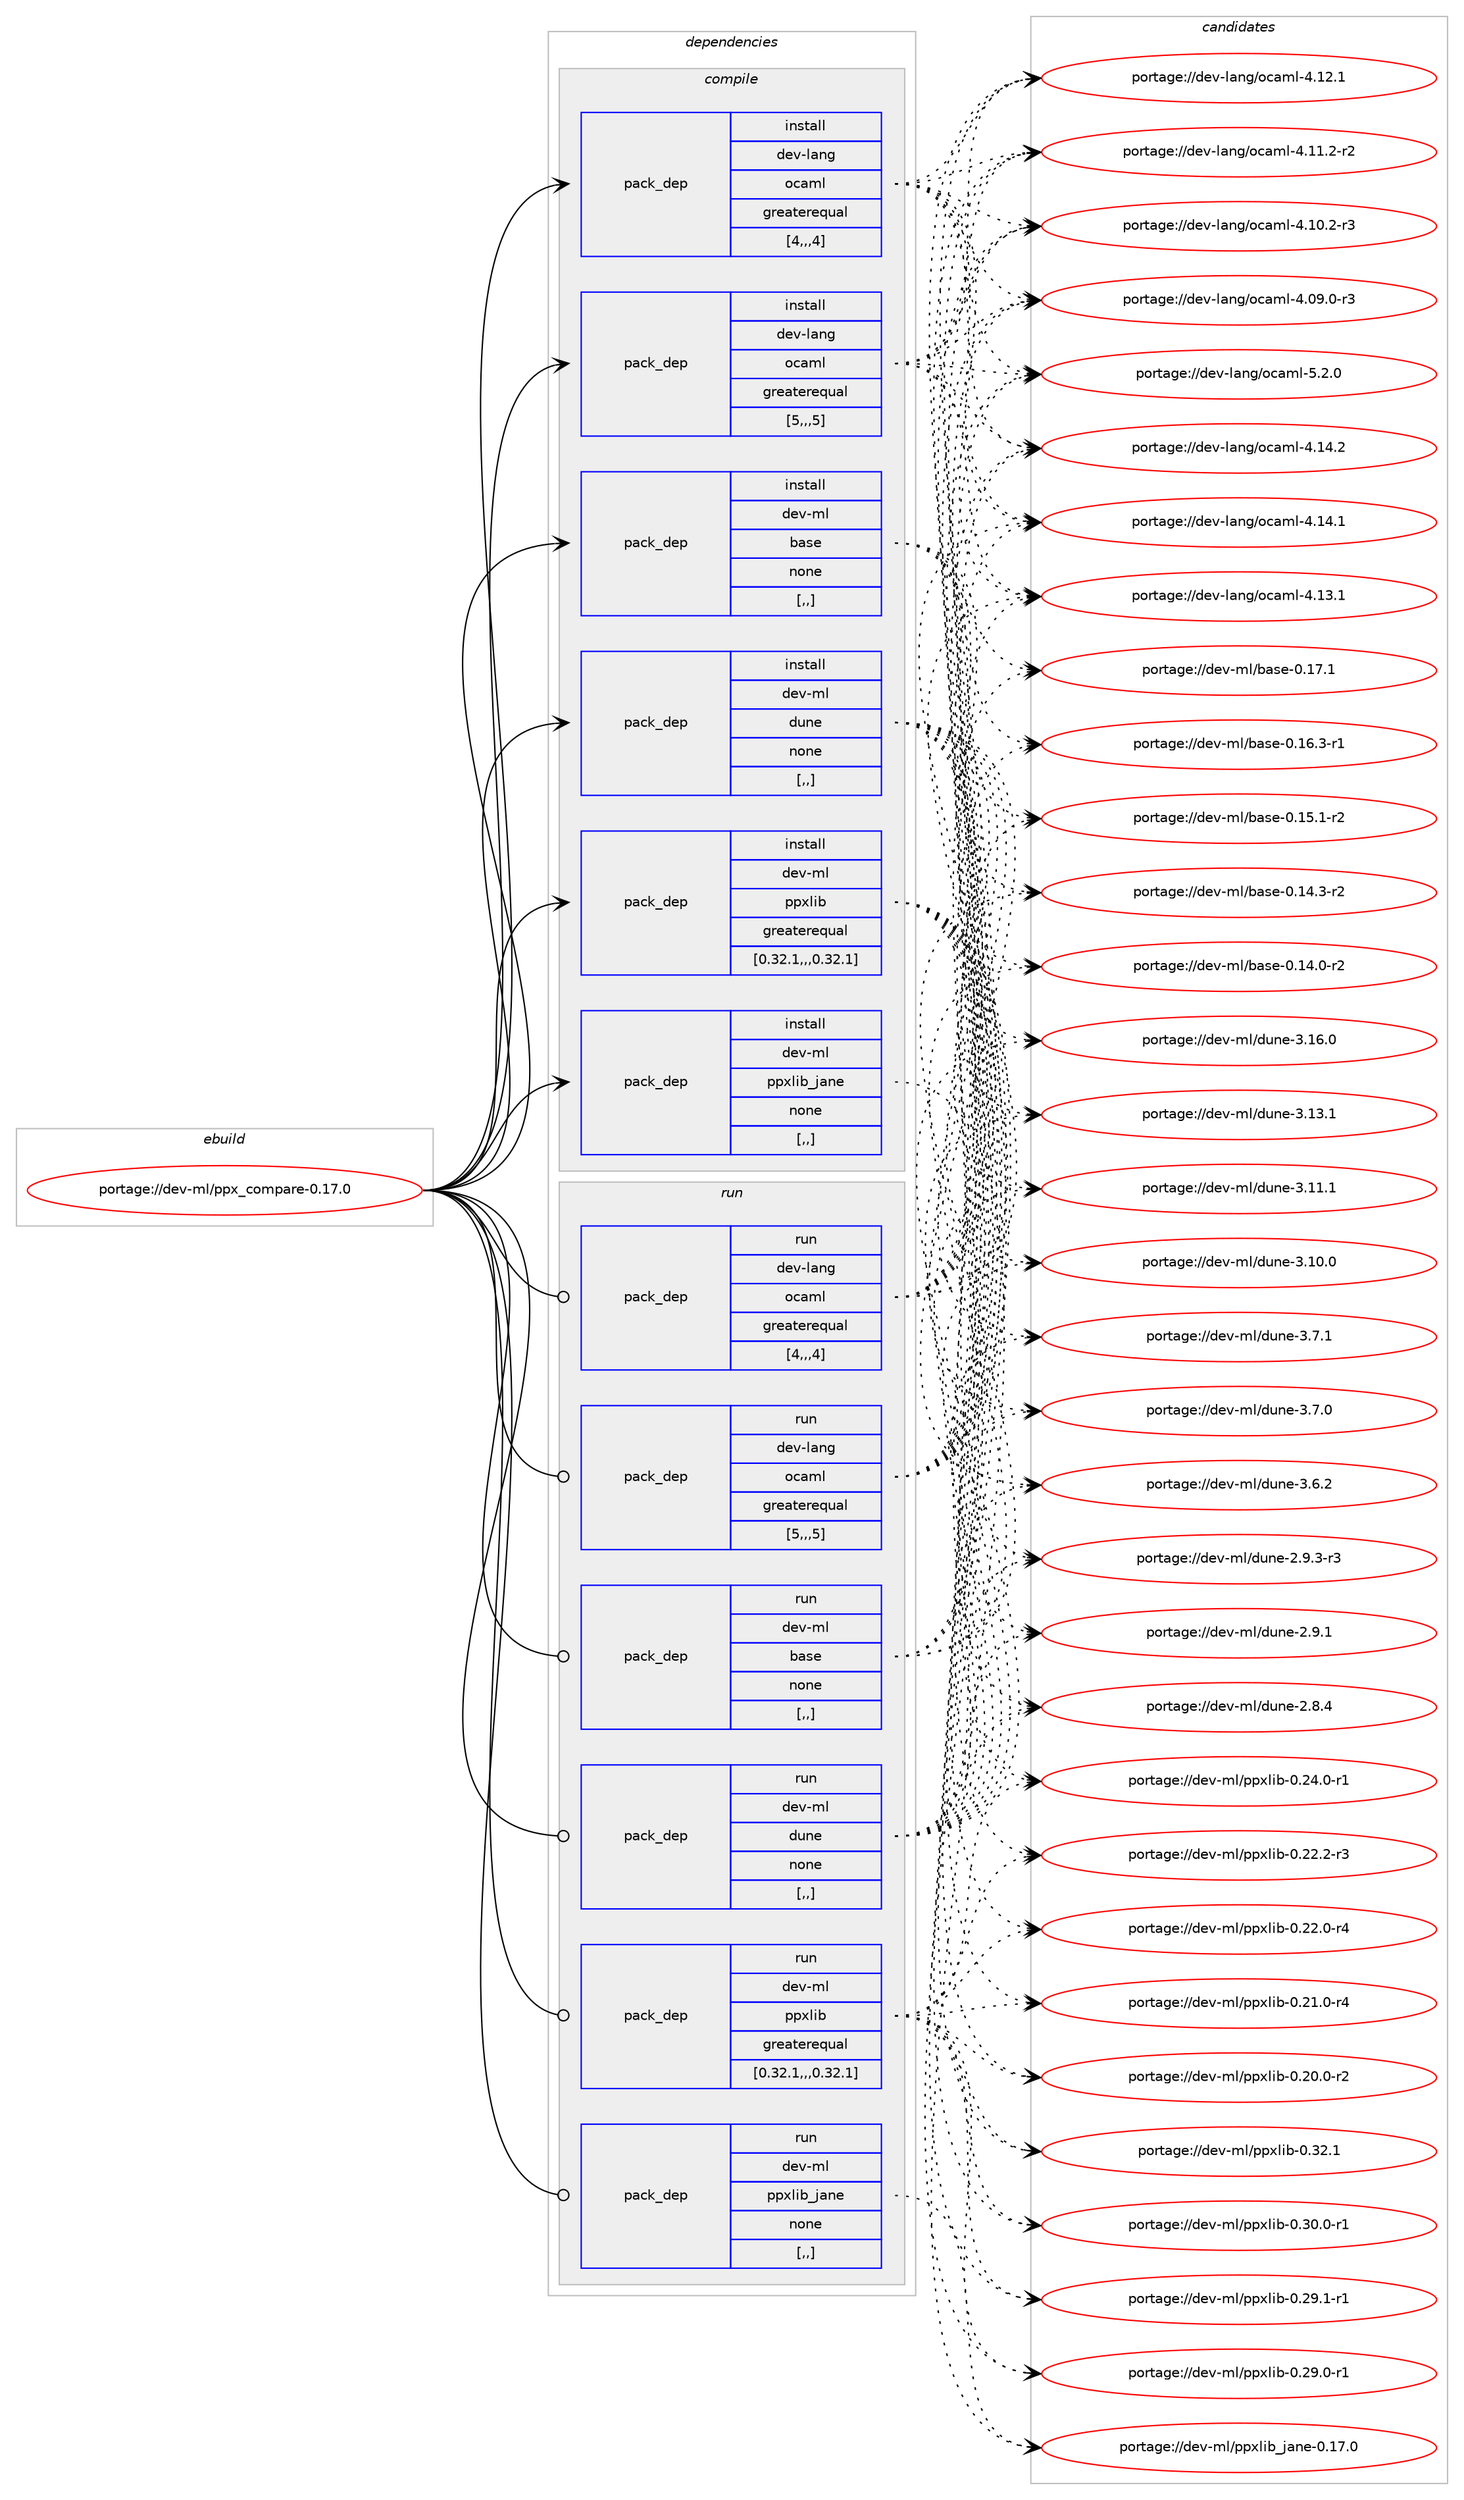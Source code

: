 digraph prolog {

# *************
# Graph options
# *************

newrank=true;
concentrate=true;
compound=true;
graph [rankdir=LR,fontname=Helvetica,fontsize=10,ranksep=1.5];#, ranksep=2.5, nodesep=0.2];
edge  [arrowhead=vee];
node  [fontname=Helvetica,fontsize=10];

# **********
# The ebuild
# **********

subgraph cluster_leftcol {
color=gray;
rank=same;
label=<<i>ebuild</i>>;
id [label="portage://dev-ml/ppx_compare-0.17.0", color=red, width=4, href="../dev-ml/ppx_compare-0.17.0.svg"];
}

# ****************
# The dependencies
# ****************

subgraph cluster_midcol {
color=gray;
label=<<i>dependencies</i>>;
subgraph cluster_compile {
fillcolor="#eeeeee";
style=filled;
label=<<i>compile</i>>;
subgraph pack90721 {
dependency121378 [label=<<TABLE BORDER="0" CELLBORDER="1" CELLSPACING="0" CELLPADDING="4" WIDTH="220"><TR><TD ROWSPAN="6" CELLPADDING="30">pack_dep</TD></TR><TR><TD WIDTH="110">install</TD></TR><TR><TD>dev-lang</TD></TR><TR><TD>ocaml</TD></TR><TR><TD>greaterequal</TD></TR><TR><TD>[4,,,4]</TD></TR></TABLE>>, shape=none, color=blue];
}
id:e -> dependency121378:w [weight=20,style="solid",arrowhead="vee"];
subgraph pack90722 {
dependency121379 [label=<<TABLE BORDER="0" CELLBORDER="1" CELLSPACING="0" CELLPADDING="4" WIDTH="220"><TR><TD ROWSPAN="6" CELLPADDING="30">pack_dep</TD></TR><TR><TD WIDTH="110">install</TD></TR><TR><TD>dev-lang</TD></TR><TR><TD>ocaml</TD></TR><TR><TD>greaterequal</TD></TR><TR><TD>[5,,,5]</TD></TR></TABLE>>, shape=none, color=blue];
}
id:e -> dependency121379:w [weight=20,style="solid",arrowhead="vee"];
subgraph pack90723 {
dependency121380 [label=<<TABLE BORDER="0" CELLBORDER="1" CELLSPACING="0" CELLPADDING="4" WIDTH="220"><TR><TD ROWSPAN="6" CELLPADDING="30">pack_dep</TD></TR><TR><TD WIDTH="110">install</TD></TR><TR><TD>dev-ml</TD></TR><TR><TD>base</TD></TR><TR><TD>none</TD></TR><TR><TD>[,,]</TD></TR></TABLE>>, shape=none, color=blue];
}
id:e -> dependency121380:w [weight=20,style="solid",arrowhead="vee"];
subgraph pack90724 {
dependency121381 [label=<<TABLE BORDER="0" CELLBORDER="1" CELLSPACING="0" CELLPADDING="4" WIDTH="220"><TR><TD ROWSPAN="6" CELLPADDING="30">pack_dep</TD></TR><TR><TD WIDTH="110">install</TD></TR><TR><TD>dev-ml</TD></TR><TR><TD>dune</TD></TR><TR><TD>none</TD></TR><TR><TD>[,,]</TD></TR></TABLE>>, shape=none, color=blue];
}
id:e -> dependency121381:w [weight=20,style="solid",arrowhead="vee"];
subgraph pack90725 {
dependency121382 [label=<<TABLE BORDER="0" CELLBORDER="1" CELLSPACING="0" CELLPADDING="4" WIDTH="220"><TR><TD ROWSPAN="6" CELLPADDING="30">pack_dep</TD></TR><TR><TD WIDTH="110">install</TD></TR><TR><TD>dev-ml</TD></TR><TR><TD>ppxlib</TD></TR><TR><TD>greaterequal</TD></TR><TR><TD>[0.32.1,,,0.32.1]</TD></TR></TABLE>>, shape=none, color=blue];
}
id:e -> dependency121382:w [weight=20,style="solid",arrowhead="vee"];
subgraph pack90726 {
dependency121383 [label=<<TABLE BORDER="0" CELLBORDER="1" CELLSPACING="0" CELLPADDING="4" WIDTH="220"><TR><TD ROWSPAN="6" CELLPADDING="30">pack_dep</TD></TR><TR><TD WIDTH="110">install</TD></TR><TR><TD>dev-ml</TD></TR><TR><TD>ppxlib_jane</TD></TR><TR><TD>none</TD></TR><TR><TD>[,,]</TD></TR></TABLE>>, shape=none, color=blue];
}
id:e -> dependency121383:w [weight=20,style="solid",arrowhead="vee"];
}
subgraph cluster_compileandrun {
fillcolor="#eeeeee";
style=filled;
label=<<i>compile and run</i>>;
}
subgraph cluster_run {
fillcolor="#eeeeee";
style=filled;
label=<<i>run</i>>;
subgraph pack90727 {
dependency121384 [label=<<TABLE BORDER="0" CELLBORDER="1" CELLSPACING="0" CELLPADDING="4" WIDTH="220"><TR><TD ROWSPAN="6" CELLPADDING="30">pack_dep</TD></TR><TR><TD WIDTH="110">run</TD></TR><TR><TD>dev-lang</TD></TR><TR><TD>ocaml</TD></TR><TR><TD>greaterequal</TD></TR><TR><TD>[4,,,4]</TD></TR></TABLE>>, shape=none, color=blue];
}
id:e -> dependency121384:w [weight=20,style="solid",arrowhead="odot"];
subgraph pack90728 {
dependency121385 [label=<<TABLE BORDER="0" CELLBORDER="1" CELLSPACING="0" CELLPADDING="4" WIDTH="220"><TR><TD ROWSPAN="6" CELLPADDING="30">pack_dep</TD></TR><TR><TD WIDTH="110">run</TD></TR><TR><TD>dev-lang</TD></TR><TR><TD>ocaml</TD></TR><TR><TD>greaterequal</TD></TR><TR><TD>[5,,,5]</TD></TR></TABLE>>, shape=none, color=blue];
}
id:e -> dependency121385:w [weight=20,style="solid",arrowhead="odot"];
subgraph pack90729 {
dependency121386 [label=<<TABLE BORDER="0" CELLBORDER="1" CELLSPACING="0" CELLPADDING="4" WIDTH="220"><TR><TD ROWSPAN="6" CELLPADDING="30">pack_dep</TD></TR><TR><TD WIDTH="110">run</TD></TR><TR><TD>dev-ml</TD></TR><TR><TD>base</TD></TR><TR><TD>none</TD></TR><TR><TD>[,,]</TD></TR></TABLE>>, shape=none, color=blue];
}
id:e -> dependency121386:w [weight=20,style="solid",arrowhead="odot"];
subgraph pack90730 {
dependency121387 [label=<<TABLE BORDER="0" CELLBORDER="1" CELLSPACING="0" CELLPADDING="4" WIDTH="220"><TR><TD ROWSPAN="6" CELLPADDING="30">pack_dep</TD></TR><TR><TD WIDTH="110">run</TD></TR><TR><TD>dev-ml</TD></TR><TR><TD>dune</TD></TR><TR><TD>none</TD></TR><TR><TD>[,,]</TD></TR></TABLE>>, shape=none, color=blue];
}
id:e -> dependency121387:w [weight=20,style="solid",arrowhead="odot"];
subgraph pack90731 {
dependency121388 [label=<<TABLE BORDER="0" CELLBORDER="1" CELLSPACING="0" CELLPADDING="4" WIDTH="220"><TR><TD ROWSPAN="6" CELLPADDING="30">pack_dep</TD></TR><TR><TD WIDTH="110">run</TD></TR><TR><TD>dev-ml</TD></TR><TR><TD>ppxlib</TD></TR><TR><TD>greaterequal</TD></TR><TR><TD>[0.32.1,,,0.32.1]</TD></TR></TABLE>>, shape=none, color=blue];
}
id:e -> dependency121388:w [weight=20,style="solid",arrowhead="odot"];
subgraph pack90732 {
dependency121389 [label=<<TABLE BORDER="0" CELLBORDER="1" CELLSPACING="0" CELLPADDING="4" WIDTH="220"><TR><TD ROWSPAN="6" CELLPADDING="30">pack_dep</TD></TR><TR><TD WIDTH="110">run</TD></TR><TR><TD>dev-ml</TD></TR><TR><TD>ppxlib_jane</TD></TR><TR><TD>none</TD></TR><TR><TD>[,,]</TD></TR></TABLE>>, shape=none, color=blue];
}
id:e -> dependency121389:w [weight=20,style="solid",arrowhead="odot"];
}
}

# **************
# The candidates
# **************

subgraph cluster_choices {
rank=same;
color=gray;
label=<<i>candidates</i>>;

subgraph choice90721 {
color=black;
nodesep=1;
choice1001011184510897110103471119997109108455346504648 [label="portage://dev-lang/ocaml-5.2.0", color=red, width=4,href="../dev-lang/ocaml-5.2.0.svg"];
choice100101118451089711010347111999710910845524649524650 [label="portage://dev-lang/ocaml-4.14.2", color=red, width=4,href="../dev-lang/ocaml-4.14.2.svg"];
choice100101118451089711010347111999710910845524649524649 [label="portage://dev-lang/ocaml-4.14.1", color=red, width=4,href="../dev-lang/ocaml-4.14.1.svg"];
choice100101118451089711010347111999710910845524649514649 [label="portage://dev-lang/ocaml-4.13.1", color=red, width=4,href="../dev-lang/ocaml-4.13.1.svg"];
choice100101118451089711010347111999710910845524649504649 [label="portage://dev-lang/ocaml-4.12.1", color=red, width=4,href="../dev-lang/ocaml-4.12.1.svg"];
choice1001011184510897110103471119997109108455246494946504511450 [label="portage://dev-lang/ocaml-4.11.2-r2", color=red, width=4,href="../dev-lang/ocaml-4.11.2-r2.svg"];
choice1001011184510897110103471119997109108455246494846504511451 [label="portage://dev-lang/ocaml-4.10.2-r3", color=red, width=4,href="../dev-lang/ocaml-4.10.2-r3.svg"];
choice1001011184510897110103471119997109108455246485746484511451 [label="portage://dev-lang/ocaml-4.09.0-r3", color=red, width=4,href="../dev-lang/ocaml-4.09.0-r3.svg"];
dependency121378:e -> choice1001011184510897110103471119997109108455346504648:w [style=dotted,weight="100"];
dependency121378:e -> choice100101118451089711010347111999710910845524649524650:w [style=dotted,weight="100"];
dependency121378:e -> choice100101118451089711010347111999710910845524649524649:w [style=dotted,weight="100"];
dependency121378:e -> choice100101118451089711010347111999710910845524649514649:w [style=dotted,weight="100"];
dependency121378:e -> choice100101118451089711010347111999710910845524649504649:w [style=dotted,weight="100"];
dependency121378:e -> choice1001011184510897110103471119997109108455246494946504511450:w [style=dotted,weight="100"];
dependency121378:e -> choice1001011184510897110103471119997109108455246494846504511451:w [style=dotted,weight="100"];
dependency121378:e -> choice1001011184510897110103471119997109108455246485746484511451:w [style=dotted,weight="100"];
}
subgraph choice90722 {
color=black;
nodesep=1;
choice1001011184510897110103471119997109108455346504648 [label="portage://dev-lang/ocaml-5.2.0", color=red, width=4,href="../dev-lang/ocaml-5.2.0.svg"];
choice100101118451089711010347111999710910845524649524650 [label="portage://dev-lang/ocaml-4.14.2", color=red, width=4,href="../dev-lang/ocaml-4.14.2.svg"];
choice100101118451089711010347111999710910845524649524649 [label="portage://dev-lang/ocaml-4.14.1", color=red, width=4,href="../dev-lang/ocaml-4.14.1.svg"];
choice100101118451089711010347111999710910845524649514649 [label="portage://dev-lang/ocaml-4.13.1", color=red, width=4,href="../dev-lang/ocaml-4.13.1.svg"];
choice100101118451089711010347111999710910845524649504649 [label="portage://dev-lang/ocaml-4.12.1", color=red, width=4,href="../dev-lang/ocaml-4.12.1.svg"];
choice1001011184510897110103471119997109108455246494946504511450 [label="portage://dev-lang/ocaml-4.11.2-r2", color=red, width=4,href="../dev-lang/ocaml-4.11.2-r2.svg"];
choice1001011184510897110103471119997109108455246494846504511451 [label="portage://dev-lang/ocaml-4.10.2-r3", color=red, width=4,href="../dev-lang/ocaml-4.10.2-r3.svg"];
choice1001011184510897110103471119997109108455246485746484511451 [label="portage://dev-lang/ocaml-4.09.0-r3", color=red, width=4,href="../dev-lang/ocaml-4.09.0-r3.svg"];
dependency121379:e -> choice1001011184510897110103471119997109108455346504648:w [style=dotted,weight="100"];
dependency121379:e -> choice100101118451089711010347111999710910845524649524650:w [style=dotted,weight="100"];
dependency121379:e -> choice100101118451089711010347111999710910845524649524649:w [style=dotted,weight="100"];
dependency121379:e -> choice100101118451089711010347111999710910845524649514649:w [style=dotted,weight="100"];
dependency121379:e -> choice100101118451089711010347111999710910845524649504649:w [style=dotted,weight="100"];
dependency121379:e -> choice1001011184510897110103471119997109108455246494946504511450:w [style=dotted,weight="100"];
dependency121379:e -> choice1001011184510897110103471119997109108455246494846504511451:w [style=dotted,weight="100"];
dependency121379:e -> choice1001011184510897110103471119997109108455246485746484511451:w [style=dotted,weight="100"];
}
subgraph choice90723 {
color=black;
nodesep=1;
choice1001011184510910847989711510145484649554649 [label="portage://dev-ml/base-0.17.1", color=red, width=4,href="../dev-ml/base-0.17.1.svg"];
choice10010111845109108479897115101454846495446514511449 [label="portage://dev-ml/base-0.16.3-r1", color=red, width=4,href="../dev-ml/base-0.16.3-r1.svg"];
choice10010111845109108479897115101454846495346494511450 [label="portage://dev-ml/base-0.15.1-r2", color=red, width=4,href="../dev-ml/base-0.15.1-r2.svg"];
choice10010111845109108479897115101454846495246514511450 [label="portage://dev-ml/base-0.14.3-r2", color=red, width=4,href="../dev-ml/base-0.14.3-r2.svg"];
choice10010111845109108479897115101454846495246484511450 [label="portage://dev-ml/base-0.14.0-r2", color=red, width=4,href="../dev-ml/base-0.14.0-r2.svg"];
dependency121380:e -> choice1001011184510910847989711510145484649554649:w [style=dotted,weight="100"];
dependency121380:e -> choice10010111845109108479897115101454846495446514511449:w [style=dotted,weight="100"];
dependency121380:e -> choice10010111845109108479897115101454846495346494511450:w [style=dotted,weight="100"];
dependency121380:e -> choice10010111845109108479897115101454846495246514511450:w [style=dotted,weight="100"];
dependency121380:e -> choice10010111845109108479897115101454846495246484511450:w [style=dotted,weight="100"];
}
subgraph choice90724 {
color=black;
nodesep=1;
choice100101118451091084710011711010145514649544648 [label="portage://dev-ml/dune-3.16.0", color=red, width=4,href="../dev-ml/dune-3.16.0.svg"];
choice100101118451091084710011711010145514649514649 [label="portage://dev-ml/dune-3.13.1", color=red, width=4,href="../dev-ml/dune-3.13.1.svg"];
choice100101118451091084710011711010145514649494649 [label="portage://dev-ml/dune-3.11.1", color=red, width=4,href="../dev-ml/dune-3.11.1.svg"];
choice100101118451091084710011711010145514649484648 [label="portage://dev-ml/dune-3.10.0", color=red, width=4,href="../dev-ml/dune-3.10.0.svg"];
choice1001011184510910847100117110101455146554649 [label="portage://dev-ml/dune-3.7.1", color=red, width=4,href="../dev-ml/dune-3.7.1.svg"];
choice1001011184510910847100117110101455146554648 [label="portage://dev-ml/dune-3.7.0", color=red, width=4,href="../dev-ml/dune-3.7.0.svg"];
choice1001011184510910847100117110101455146544650 [label="portage://dev-ml/dune-3.6.2", color=red, width=4,href="../dev-ml/dune-3.6.2.svg"];
choice10010111845109108471001171101014550465746514511451 [label="portage://dev-ml/dune-2.9.3-r3", color=red, width=4,href="../dev-ml/dune-2.9.3-r3.svg"];
choice1001011184510910847100117110101455046574649 [label="portage://dev-ml/dune-2.9.1", color=red, width=4,href="../dev-ml/dune-2.9.1.svg"];
choice1001011184510910847100117110101455046564652 [label="portage://dev-ml/dune-2.8.4", color=red, width=4,href="../dev-ml/dune-2.8.4.svg"];
dependency121381:e -> choice100101118451091084710011711010145514649544648:w [style=dotted,weight="100"];
dependency121381:e -> choice100101118451091084710011711010145514649514649:w [style=dotted,weight="100"];
dependency121381:e -> choice100101118451091084710011711010145514649494649:w [style=dotted,weight="100"];
dependency121381:e -> choice100101118451091084710011711010145514649484648:w [style=dotted,weight="100"];
dependency121381:e -> choice1001011184510910847100117110101455146554649:w [style=dotted,weight="100"];
dependency121381:e -> choice1001011184510910847100117110101455146554648:w [style=dotted,weight="100"];
dependency121381:e -> choice1001011184510910847100117110101455146544650:w [style=dotted,weight="100"];
dependency121381:e -> choice10010111845109108471001171101014550465746514511451:w [style=dotted,weight="100"];
dependency121381:e -> choice1001011184510910847100117110101455046574649:w [style=dotted,weight="100"];
dependency121381:e -> choice1001011184510910847100117110101455046564652:w [style=dotted,weight="100"];
}
subgraph choice90725 {
color=black;
nodesep=1;
choice10010111845109108471121121201081059845484651504649 [label="portage://dev-ml/ppxlib-0.32.1", color=red, width=4,href="../dev-ml/ppxlib-0.32.1.svg"];
choice100101118451091084711211212010810598454846514846484511449 [label="portage://dev-ml/ppxlib-0.30.0-r1", color=red, width=4,href="../dev-ml/ppxlib-0.30.0-r1.svg"];
choice100101118451091084711211212010810598454846505746494511449 [label="portage://dev-ml/ppxlib-0.29.1-r1", color=red, width=4,href="../dev-ml/ppxlib-0.29.1-r1.svg"];
choice100101118451091084711211212010810598454846505746484511449 [label="portage://dev-ml/ppxlib-0.29.0-r1", color=red, width=4,href="../dev-ml/ppxlib-0.29.0-r1.svg"];
choice100101118451091084711211212010810598454846505246484511449 [label="portage://dev-ml/ppxlib-0.24.0-r1", color=red, width=4,href="../dev-ml/ppxlib-0.24.0-r1.svg"];
choice100101118451091084711211212010810598454846505046504511451 [label="portage://dev-ml/ppxlib-0.22.2-r3", color=red, width=4,href="../dev-ml/ppxlib-0.22.2-r3.svg"];
choice100101118451091084711211212010810598454846505046484511452 [label="portage://dev-ml/ppxlib-0.22.0-r4", color=red, width=4,href="../dev-ml/ppxlib-0.22.0-r4.svg"];
choice100101118451091084711211212010810598454846504946484511452 [label="portage://dev-ml/ppxlib-0.21.0-r4", color=red, width=4,href="../dev-ml/ppxlib-0.21.0-r4.svg"];
choice100101118451091084711211212010810598454846504846484511450 [label="portage://dev-ml/ppxlib-0.20.0-r2", color=red, width=4,href="../dev-ml/ppxlib-0.20.0-r2.svg"];
dependency121382:e -> choice10010111845109108471121121201081059845484651504649:w [style=dotted,weight="100"];
dependency121382:e -> choice100101118451091084711211212010810598454846514846484511449:w [style=dotted,weight="100"];
dependency121382:e -> choice100101118451091084711211212010810598454846505746494511449:w [style=dotted,weight="100"];
dependency121382:e -> choice100101118451091084711211212010810598454846505746484511449:w [style=dotted,weight="100"];
dependency121382:e -> choice100101118451091084711211212010810598454846505246484511449:w [style=dotted,weight="100"];
dependency121382:e -> choice100101118451091084711211212010810598454846505046504511451:w [style=dotted,weight="100"];
dependency121382:e -> choice100101118451091084711211212010810598454846505046484511452:w [style=dotted,weight="100"];
dependency121382:e -> choice100101118451091084711211212010810598454846504946484511452:w [style=dotted,weight="100"];
dependency121382:e -> choice100101118451091084711211212010810598454846504846484511450:w [style=dotted,weight="100"];
}
subgraph choice90726 {
color=black;
nodesep=1;
choice100101118451091084711211212010810598951069711010145484649554648 [label="portage://dev-ml/ppxlib_jane-0.17.0", color=red, width=4,href="../dev-ml/ppxlib_jane-0.17.0.svg"];
dependency121383:e -> choice100101118451091084711211212010810598951069711010145484649554648:w [style=dotted,weight="100"];
}
subgraph choice90727 {
color=black;
nodesep=1;
choice1001011184510897110103471119997109108455346504648 [label="portage://dev-lang/ocaml-5.2.0", color=red, width=4,href="../dev-lang/ocaml-5.2.0.svg"];
choice100101118451089711010347111999710910845524649524650 [label="portage://dev-lang/ocaml-4.14.2", color=red, width=4,href="../dev-lang/ocaml-4.14.2.svg"];
choice100101118451089711010347111999710910845524649524649 [label="portage://dev-lang/ocaml-4.14.1", color=red, width=4,href="../dev-lang/ocaml-4.14.1.svg"];
choice100101118451089711010347111999710910845524649514649 [label="portage://dev-lang/ocaml-4.13.1", color=red, width=4,href="../dev-lang/ocaml-4.13.1.svg"];
choice100101118451089711010347111999710910845524649504649 [label="portage://dev-lang/ocaml-4.12.1", color=red, width=4,href="../dev-lang/ocaml-4.12.1.svg"];
choice1001011184510897110103471119997109108455246494946504511450 [label="portage://dev-lang/ocaml-4.11.2-r2", color=red, width=4,href="../dev-lang/ocaml-4.11.2-r2.svg"];
choice1001011184510897110103471119997109108455246494846504511451 [label="portage://dev-lang/ocaml-4.10.2-r3", color=red, width=4,href="../dev-lang/ocaml-4.10.2-r3.svg"];
choice1001011184510897110103471119997109108455246485746484511451 [label="portage://dev-lang/ocaml-4.09.0-r3", color=red, width=4,href="../dev-lang/ocaml-4.09.0-r3.svg"];
dependency121384:e -> choice1001011184510897110103471119997109108455346504648:w [style=dotted,weight="100"];
dependency121384:e -> choice100101118451089711010347111999710910845524649524650:w [style=dotted,weight="100"];
dependency121384:e -> choice100101118451089711010347111999710910845524649524649:w [style=dotted,weight="100"];
dependency121384:e -> choice100101118451089711010347111999710910845524649514649:w [style=dotted,weight="100"];
dependency121384:e -> choice100101118451089711010347111999710910845524649504649:w [style=dotted,weight="100"];
dependency121384:e -> choice1001011184510897110103471119997109108455246494946504511450:w [style=dotted,weight="100"];
dependency121384:e -> choice1001011184510897110103471119997109108455246494846504511451:w [style=dotted,weight="100"];
dependency121384:e -> choice1001011184510897110103471119997109108455246485746484511451:w [style=dotted,weight="100"];
}
subgraph choice90728 {
color=black;
nodesep=1;
choice1001011184510897110103471119997109108455346504648 [label="portage://dev-lang/ocaml-5.2.0", color=red, width=4,href="../dev-lang/ocaml-5.2.0.svg"];
choice100101118451089711010347111999710910845524649524650 [label="portage://dev-lang/ocaml-4.14.2", color=red, width=4,href="../dev-lang/ocaml-4.14.2.svg"];
choice100101118451089711010347111999710910845524649524649 [label="portage://dev-lang/ocaml-4.14.1", color=red, width=4,href="../dev-lang/ocaml-4.14.1.svg"];
choice100101118451089711010347111999710910845524649514649 [label="portage://dev-lang/ocaml-4.13.1", color=red, width=4,href="../dev-lang/ocaml-4.13.1.svg"];
choice100101118451089711010347111999710910845524649504649 [label="portage://dev-lang/ocaml-4.12.1", color=red, width=4,href="../dev-lang/ocaml-4.12.1.svg"];
choice1001011184510897110103471119997109108455246494946504511450 [label="portage://dev-lang/ocaml-4.11.2-r2", color=red, width=4,href="../dev-lang/ocaml-4.11.2-r2.svg"];
choice1001011184510897110103471119997109108455246494846504511451 [label="portage://dev-lang/ocaml-4.10.2-r3", color=red, width=4,href="../dev-lang/ocaml-4.10.2-r3.svg"];
choice1001011184510897110103471119997109108455246485746484511451 [label="portage://dev-lang/ocaml-4.09.0-r3", color=red, width=4,href="../dev-lang/ocaml-4.09.0-r3.svg"];
dependency121385:e -> choice1001011184510897110103471119997109108455346504648:w [style=dotted,weight="100"];
dependency121385:e -> choice100101118451089711010347111999710910845524649524650:w [style=dotted,weight="100"];
dependency121385:e -> choice100101118451089711010347111999710910845524649524649:w [style=dotted,weight="100"];
dependency121385:e -> choice100101118451089711010347111999710910845524649514649:w [style=dotted,weight="100"];
dependency121385:e -> choice100101118451089711010347111999710910845524649504649:w [style=dotted,weight="100"];
dependency121385:e -> choice1001011184510897110103471119997109108455246494946504511450:w [style=dotted,weight="100"];
dependency121385:e -> choice1001011184510897110103471119997109108455246494846504511451:w [style=dotted,weight="100"];
dependency121385:e -> choice1001011184510897110103471119997109108455246485746484511451:w [style=dotted,weight="100"];
}
subgraph choice90729 {
color=black;
nodesep=1;
choice1001011184510910847989711510145484649554649 [label="portage://dev-ml/base-0.17.1", color=red, width=4,href="../dev-ml/base-0.17.1.svg"];
choice10010111845109108479897115101454846495446514511449 [label="portage://dev-ml/base-0.16.3-r1", color=red, width=4,href="../dev-ml/base-0.16.3-r1.svg"];
choice10010111845109108479897115101454846495346494511450 [label="portage://dev-ml/base-0.15.1-r2", color=red, width=4,href="../dev-ml/base-0.15.1-r2.svg"];
choice10010111845109108479897115101454846495246514511450 [label="portage://dev-ml/base-0.14.3-r2", color=red, width=4,href="../dev-ml/base-0.14.3-r2.svg"];
choice10010111845109108479897115101454846495246484511450 [label="portage://dev-ml/base-0.14.0-r2", color=red, width=4,href="../dev-ml/base-0.14.0-r2.svg"];
dependency121386:e -> choice1001011184510910847989711510145484649554649:w [style=dotted,weight="100"];
dependency121386:e -> choice10010111845109108479897115101454846495446514511449:w [style=dotted,weight="100"];
dependency121386:e -> choice10010111845109108479897115101454846495346494511450:w [style=dotted,weight="100"];
dependency121386:e -> choice10010111845109108479897115101454846495246514511450:w [style=dotted,weight="100"];
dependency121386:e -> choice10010111845109108479897115101454846495246484511450:w [style=dotted,weight="100"];
}
subgraph choice90730 {
color=black;
nodesep=1;
choice100101118451091084710011711010145514649544648 [label="portage://dev-ml/dune-3.16.0", color=red, width=4,href="../dev-ml/dune-3.16.0.svg"];
choice100101118451091084710011711010145514649514649 [label="portage://dev-ml/dune-3.13.1", color=red, width=4,href="../dev-ml/dune-3.13.1.svg"];
choice100101118451091084710011711010145514649494649 [label="portage://dev-ml/dune-3.11.1", color=red, width=4,href="../dev-ml/dune-3.11.1.svg"];
choice100101118451091084710011711010145514649484648 [label="portage://dev-ml/dune-3.10.0", color=red, width=4,href="../dev-ml/dune-3.10.0.svg"];
choice1001011184510910847100117110101455146554649 [label="portage://dev-ml/dune-3.7.1", color=red, width=4,href="../dev-ml/dune-3.7.1.svg"];
choice1001011184510910847100117110101455146554648 [label="portage://dev-ml/dune-3.7.0", color=red, width=4,href="../dev-ml/dune-3.7.0.svg"];
choice1001011184510910847100117110101455146544650 [label="portage://dev-ml/dune-3.6.2", color=red, width=4,href="../dev-ml/dune-3.6.2.svg"];
choice10010111845109108471001171101014550465746514511451 [label="portage://dev-ml/dune-2.9.3-r3", color=red, width=4,href="../dev-ml/dune-2.9.3-r3.svg"];
choice1001011184510910847100117110101455046574649 [label="portage://dev-ml/dune-2.9.1", color=red, width=4,href="../dev-ml/dune-2.9.1.svg"];
choice1001011184510910847100117110101455046564652 [label="portage://dev-ml/dune-2.8.4", color=red, width=4,href="../dev-ml/dune-2.8.4.svg"];
dependency121387:e -> choice100101118451091084710011711010145514649544648:w [style=dotted,weight="100"];
dependency121387:e -> choice100101118451091084710011711010145514649514649:w [style=dotted,weight="100"];
dependency121387:e -> choice100101118451091084710011711010145514649494649:w [style=dotted,weight="100"];
dependency121387:e -> choice100101118451091084710011711010145514649484648:w [style=dotted,weight="100"];
dependency121387:e -> choice1001011184510910847100117110101455146554649:w [style=dotted,weight="100"];
dependency121387:e -> choice1001011184510910847100117110101455146554648:w [style=dotted,weight="100"];
dependency121387:e -> choice1001011184510910847100117110101455146544650:w [style=dotted,weight="100"];
dependency121387:e -> choice10010111845109108471001171101014550465746514511451:w [style=dotted,weight="100"];
dependency121387:e -> choice1001011184510910847100117110101455046574649:w [style=dotted,weight="100"];
dependency121387:e -> choice1001011184510910847100117110101455046564652:w [style=dotted,weight="100"];
}
subgraph choice90731 {
color=black;
nodesep=1;
choice10010111845109108471121121201081059845484651504649 [label="portage://dev-ml/ppxlib-0.32.1", color=red, width=4,href="../dev-ml/ppxlib-0.32.1.svg"];
choice100101118451091084711211212010810598454846514846484511449 [label="portage://dev-ml/ppxlib-0.30.0-r1", color=red, width=4,href="../dev-ml/ppxlib-0.30.0-r1.svg"];
choice100101118451091084711211212010810598454846505746494511449 [label="portage://dev-ml/ppxlib-0.29.1-r1", color=red, width=4,href="../dev-ml/ppxlib-0.29.1-r1.svg"];
choice100101118451091084711211212010810598454846505746484511449 [label="portage://dev-ml/ppxlib-0.29.0-r1", color=red, width=4,href="../dev-ml/ppxlib-0.29.0-r1.svg"];
choice100101118451091084711211212010810598454846505246484511449 [label="portage://dev-ml/ppxlib-0.24.0-r1", color=red, width=4,href="../dev-ml/ppxlib-0.24.0-r1.svg"];
choice100101118451091084711211212010810598454846505046504511451 [label="portage://dev-ml/ppxlib-0.22.2-r3", color=red, width=4,href="../dev-ml/ppxlib-0.22.2-r3.svg"];
choice100101118451091084711211212010810598454846505046484511452 [label="portage://dev-ml/ppxlib-0.22.0-r4", color=red, width=4,href="../dev-ml/ppxlib-0.22.0-r4.svg"];
choice100101118451091084711211212010810598454846504946484511452 [label="portage://dev-ml/ppxlib-0.21.0-r4", color=red, width=4,href="../dev-ml/ppxlib-0.21.0-r4.svg"];
choice100101118451091084711211212010810598454846504846484511450 [label="portage://dev-ml/ppxlib-0.20.0-r2", color=red, width=4,href="../dev-ml/ppxlib-0.20.0-r2.svg"];
dependency121388:e -> choice10010111845109108471121121201081059845484651504649:w [style=dotted,weight="100"];
dependency121388:e -> choice100101118451091084711211212010810598454846514846484511449:w [style=dotted,weight="100"];
dependency121388:e -> choice100101118451091084711211212010810598454846505746494511449:w [style=dotted,weight="100"];
dependency121388:e -> choice100101118451091084711211212010810598454846505746484511449:w [style=dotted,weight="100"];
dependency121388:e -> choice100101118451091084711211212010810598454846505246484511449:w [style=dotted,weight="100"];
dependency121388:e -> choice100101118451091084711211212010810598454846505046504511451:w [style=dotted,weight="100"];
dependency121388:e -> choice100101118451091084711211212010810598454846505046484511452:w [style=dotted,weight="100"];
dependency121388:e -> choice100101118451091084711211212010810598454846504946484511452:w [style=dotted,weight="100"];
dependency121388:e -> choice100101118451091084711211212010810598454846504846484511450:w [style=dotted,weight="100"];
}
subgraph choice90732 {
color=black;
nodesep=1;
choice100101118451091084711211212010810598951069711010145484649554648 [label="portage://dev-ml/ppxlib_jane-0.17.0", color=red, width=4,href="../dev-ml/ppxlib_jane-0.17.0.svg"];
dependency121389:e -> choice100101118451091084711211212010810598951069711010145484649554648:w [style=dotted,weight="100"];
}
}

}
